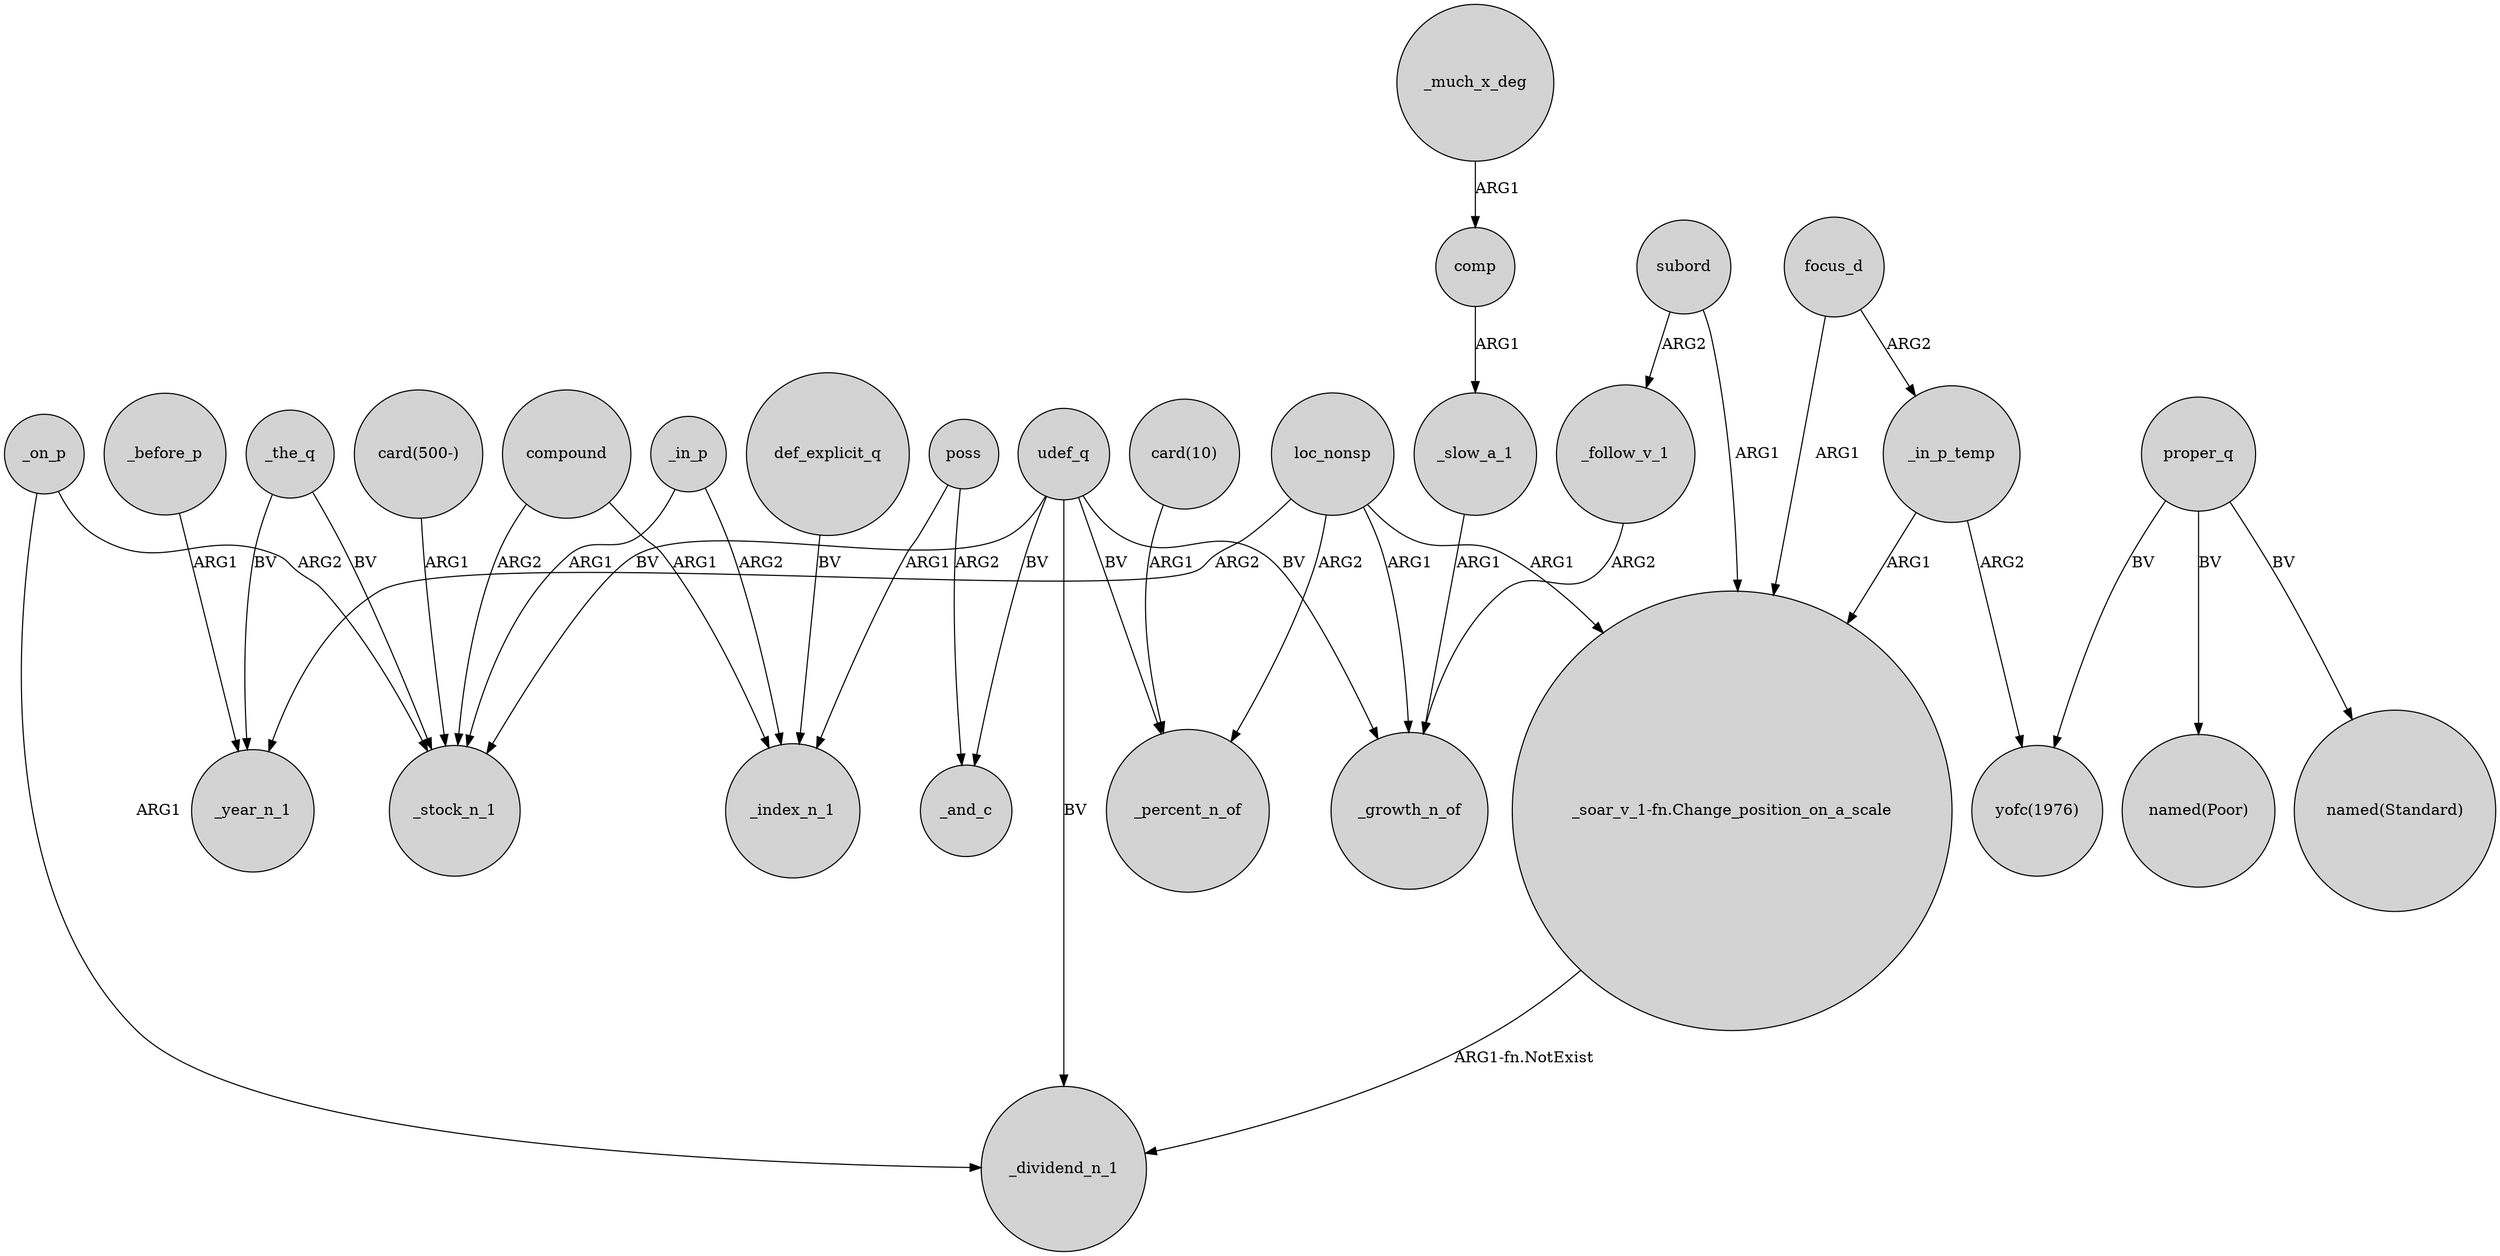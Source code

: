 digraph {
	node [shape=circle style=filled]
	loc_nonsp -> "_soar_v_1-fn.Change_position_on_a_scale" [label=ARG1]
	focus_d -> _in_p_temp [label=ARG2]
	focus_d -> "_soar_v_1-fn.Change_position_on_a_scale" [label=ARG1]
	poss -> _and_c [label=ARG2]
	_before_p -> _year_n_1 [label=ARG1]
	_the_q -> _stock_n_1 [label=BV]
	def_explicit_q -> _index_n_1 [label=BV]
	"_soar_v_1-fn.Change_position_on_a_scale" -> _dividend_n_1 [label="ARG1-fn.NotExist"]
	proper_q -> "named(Standard)" [label=BV]
	subord -> _follow_v_1 [label=ARG2]
	subord -> "_soar_v_1-fn.Change_position_on_a_scale" [label=ARG1]
	_on_p -> _dividend_n_1 [label=ARG1]
	_in_p_temp -> "yofc(1976)" [label=ARG2]
	proper_q -> "yofc(1976)" [label=BV]
	"card(500-)" -> _stock_n_1 [label=ARG1]
	compound -> _stock_n_1 [label=ARG2]
	"card(10)" -> _percent_n_of [label=ARG1]
	udef_q -> _stock_n_1 [label=BV]
	_in_p -> _stock_n_1 [label=ARG1]
	loc_nonsp -> _percent_n_of [label=ARG2]
	loc_nonsp -> _year_n_1 [label=ARG2]
	_in_p_temp -> "_soar_v_1-fn.Change_position_on_a_scale" [label=ARG1]
	comp -> _slow_a_1 [label=ARG1]
	_follow_v_1 -> _growth_n_of [label=ARG2]
	_the_q -> _year_n_1 [label=BV]
	loc_nonsp -> _growth_n_of [label=ARG1]
	_slow_a_1 -> _growth_n_of [label=ARG1]
	_in_p -> _index_n_1 [label=ARG2]
	udef_q -> _dividend_n_1 [label=BV]
	udef_q -> _percent_n_of [label=BV]
	_much_x_deg -> comp [label=ARG1]
	udef_q -> _and_c [label=BV]
	udef_q -> _growth_n_of [label=BV]
	proper_q -> "named(Poor)" [label=BV]
	_on_p -> _stock_n_1 [label=ARG2]
	compound -> _index_n_1 [label=ARG1]
	poss -> _index_n_1 [label=ARG1]
}
